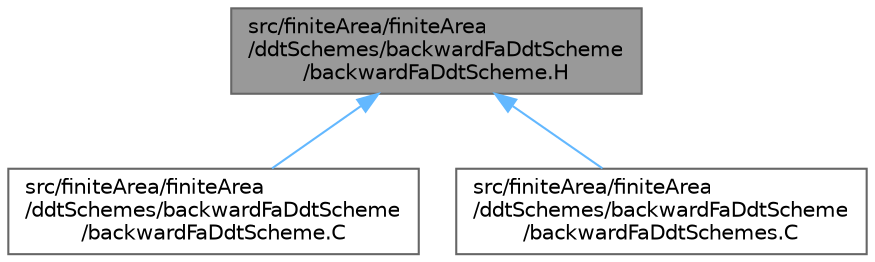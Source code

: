 digraph "src/finiteArea/finiteArea/ddtSchemes/backwardFaDdtScheme/backwardFaDdtScheme.H"
{
 // LATEX_PDF_SIZE
  bgcolor="transparent";
  edge [fontname=Helvetica,fontsize=10,labelfontname=Helvetica,labelfontsize=10];
  node [fontname=Helvetica,fontsize=10,shape=box,height=0.2,width=0.4];
  Node1 [id="Node000001",label="src/finiteArea/finiteArea\l/ddtSchemes/backwardFaDdtScheme\l/backwardFaDdtScheme.H",height=0.2,width=0.4,color="gray40", fillcolor="grey60", style="filled", fontcolor="black",tooltip=" "];
  Node1 -> Node2 [id="edge1_Node000001_Node000002",dir="back",color="steelblue1",style="solid",tooltip=" "];
  Node2 [id="Node000002",label="src/finiteArea/finiteArea\l/ddtSchemes/backwardFaDdtScheme\l/backwardFaDdtScheme.C",height=0.2,width=0.4,color="grey40", fillcolor="white", style="filled",URL="$backwardFaDdtScheme_8C.html",tooltip=" "];
  Node1 -> Node3 [id="edge2_Node000001_Node000003",dir="back",color="steelblue1",style="solid",tooltip=" "];
  Node3 [id="Node000003",label="src/finiteArea/finiteArea\l/ddtSchemes/backwardFaDdtScheme\l/backwardFaDdtSchemes.C",height=0.2,width=0.4,color="grey40", fillcolor="white", style="filled",URL="$backwardFaDdtSchemes_8C.html",tooltip=" "];
}
